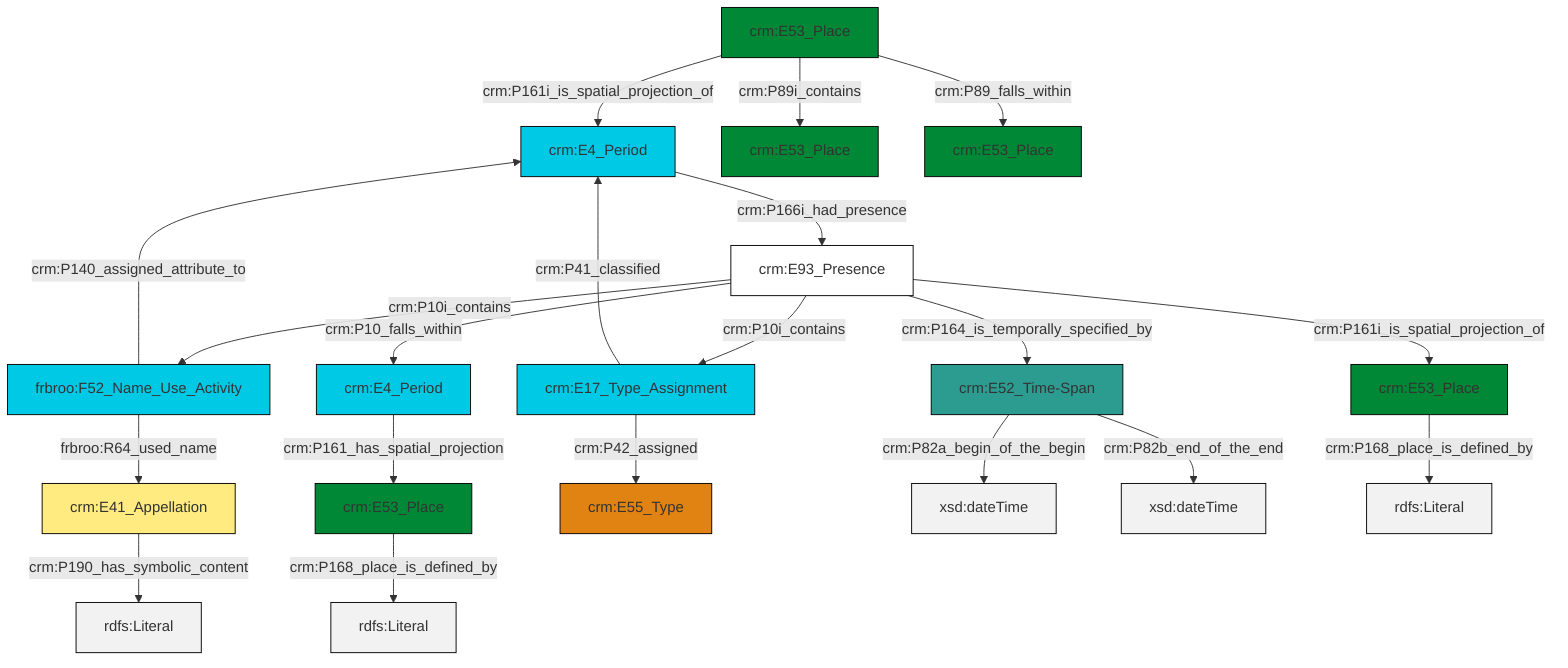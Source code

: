 graph TD
classDef Literal fill:#f2f2f2,stroke:#000000;
classDef CRM_Entity fill:#FFFFFF,stroke:#000000;
classDef Temporal_Entity fill:#00C9E6, stroke:#000000;
classDef Type fill:#E18312, stroke:#000000;
classDef Time-Span fill:#2C9C91, stroke:#000000;
classDef Appellation fill:#FFEB7F, stroke:#000000;
classDef Place fill:#008836, stroke:#000000;
classDef Persistent_Item fill:#B266B2, stroke:#000000;
classDef Conceptual_Object fill:#FFD700, stroke:#000000;
classDef Physical_Thing fill:#D2B48C, stroke:#000000;
classDef Actor fill:#f58aad, stroke:#000000;
classDef PC_Classes fill:#4ce600, stroke:#000000;
classDef Multi fill:#cccccc,stroke:#000000;

4["crm:E53_Place"]:::Place -->|crm:P168_place_is_defined_by| 5[rdfs:Literal]:::Literal
6["crm:E93_Presence"]:::CRM_Entity -->|crm:P161i_is_spatial_projection_of| 0["crm:E53_Place"]:::Place
8["crm:E41_Appellation"]:::Appellation -->|crm:P190_has_symbolic_content| 9[rdfs:Literal]:::Literal
6["crm:E93_Presence"]:::CRM_Entity -->|crm:P10i_contains| 10["frbroo:F52_Name_Use_Activity"]:::Temporal_Entity
13["crm:E53_Place"]:::Place -->|crm:P161i_is_spatial_projection_of| 2["crm:E4_Period"]:::Temporal_Entity
6["crm:E93_Presence"]:::CRM_Entity -->|crm:P10i_contains| 19["crm:E17_Type_Assignment"]:::Temporal_Entity
20["crm:E52_Time-Span"]:::Time-Span -->|crm:P82a_begin_of_the_begin| 21[xsd:dateTime]:::Literal
2["crm:E4_Period"]:::Temporal_Entity -->|crm:P166i_had_presence| 6["crm:E93_Presence"]:::CRM_Entity
22["crm:E4_Period"]:::Temporal_Entity -->|crm:P161_has_spatial_projection| 4["crm:E53_Place"]:::Place
13["crm:E53_Place"]:::Place -->|crm:P89_falls_within| 15["crm:E53_Place"]:::Place
6["crm:E93_Presence"]:::CRM_Entity -->|crm:P10_falls_within| 22["crm:E4_Period"]:::Temporal_Entity
20["crm:E52_Time-Span"]:::Time-Span -->|crm:P82b_end_of_the_end| 27[xsd:dateTime]:::Literal
10["frbroo:F52_Name_Use_Activity"]:::Temporal_Entity -->|crm:P140_assigned_attribute_to| 2["crm:E4_Period"]:::Temporal_Entity
10["frbroo:F52_Name_Use_Activity"]:::Temporal_Entity -->|frbroo:R64_used_name| 8["crm:E41_Appellation"]:::Appellation
6["crm:E93_Presence"]:::CRM_Entity -->|crm:P164_is_temporally_specified_by| 20["crm:E52_Time-Span"]:::Time-Span
19["crm:E17_Type_Assignment"]:::Temporal_Entity -->|crm:P42_assigned| 17["crm:E55_Type"]:::Type
13["crm:E53_Place"]:::Place -->|crm:P89i_contains| 11["crm:E53_Place"]:::Place
19["crm:E17_Type_Assignment"]:::Temporal_Entity -->|crm:P41_classified| 2["crm:E4_Period"]:::Temporal_Entity
0["crm:E53_Place"]:::Place -->|crm:P168_place_is_defined_by| 29[rdfs:Literal]:::Literal